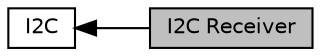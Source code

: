 digraph "I2C Receiver"
{
  edge [fontname="Helvetica",fontsize="10",labelfontname="Helvetica",labelfontsize="10"];
  node [fontname="Helvetica",fontsize="10",shape=box];
  rankdir=LR;
  Node2 [label="I2C",height=0.2,width=0.4,color="black", fillcolor="white", style="filled",URL="$group__I2C.html",tooltip="I2C."];
  Node1 [label="I2C Receiver",height=0.2,width=0.4,color="black", fillcolor="grey75", style="filled", fontcolor="black",tooltip="Automatic forwarder from i2c to CommandEvent."];
  Node2->Node1 [shape=plaintext, dir="back", style="solid"];
}
